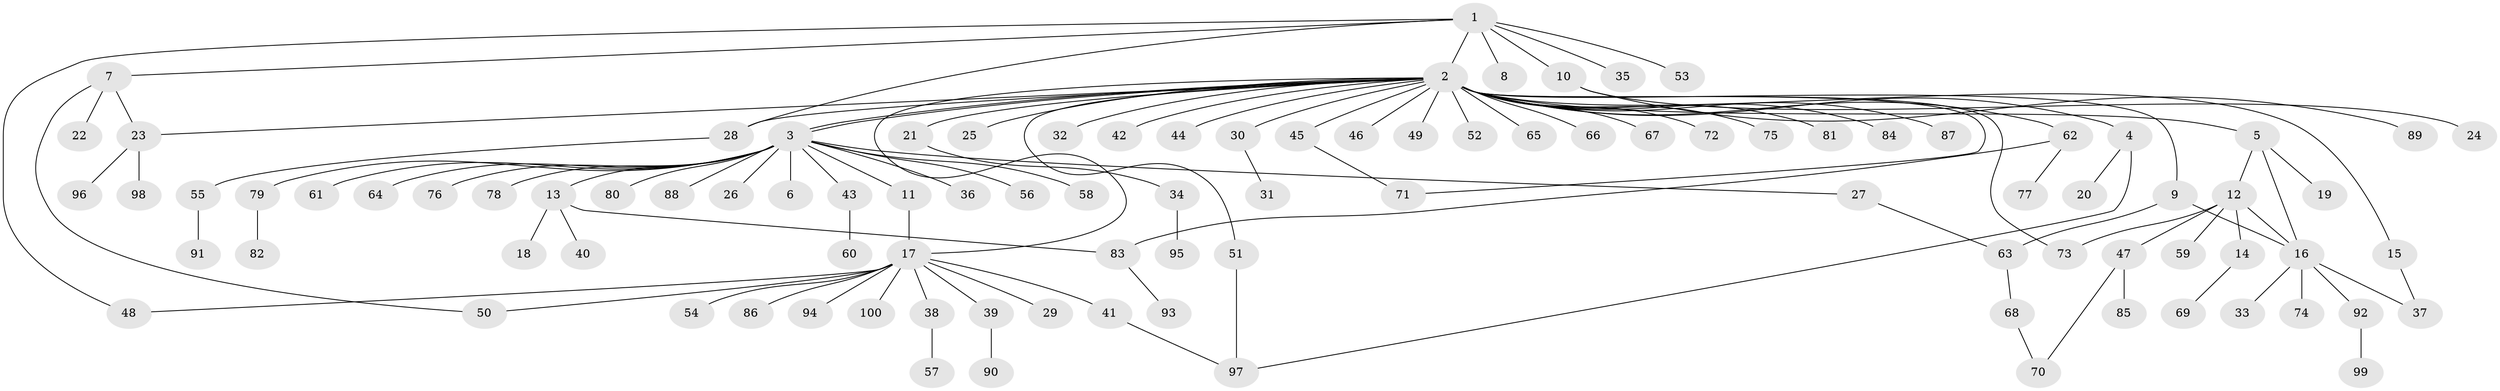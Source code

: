 // Generated by graph-tools (version 1.1) at 2025/11/02/21/25 10:11:09]
// undirected, 100 vertices, 115 edges
graph export_dot {
graph [start="1"]
  node [color=gray90,style=filled];
  1;
  2;
  3;
  4;
  5;
  6;
  7;
  8;
  9;
  10;
  11;
  12;
  13;
  14;
  15;
  16;
  17;
  18;
  19;
  20;
  21;
  22;
  23;
  24;
  25;
  26;
  27;
  28;
  29;
  30;
  31;
  32;
  33;
  34;
  35;
  36;
  37;
  38;
  39;
  40;
  41;
  42;
  43;
  44;
  45;
  46;
  47;
  48;
  49;
  50;
  51;
  52;
  53;
  54;
  55;
  56;
  57;
  58;
  59;
  60;
  61;
  62;
  63;
  64;
  65;
  66;
  67;
  68;
  69;
  70;
  71;
  72;
  73;
  74;
  75;
  76;
  77;
  78;
  79;
  80;
  81;
  82;
  83;
  84;
  85;
  86;
  87;
  88;
  89;
  90;
  91;
  92;
  93;
  94;
  95;
  96;
  97;
  98;
  99;
  100;
  1 -- 2;
  1 -- 7;
  1 -- 8;
  1 -- 10;
  1 -- 28;
  1 -- 35;
  1 -- 48;
  1 -- 53;
  2 -- 3;
  2 -- 3;
  2 -- 4;
  2 -- 5;
  2 -- 9;
  2 -- 15;
  2 -- 17;
  2 -- 21;
  2 -- 23;
  2 -- 25;
  2 -- 28;
  2 -- 30;
  2 -- 32;
  2 -- 42;
  2 -- 44;
  2 -- 45;
  2 -- 46;
  2 -- 49;
  2 -- 51;
  2 -- 52;
  2 -- 62;
  2 -- 65;
  2 -- 66;
  2 -- 67;
  2 -- 71;
  2 -- 72;
  2 -- 73;
  2 -- 75;
  2 -- 81;
  2 -- 84;
  2 -- 87;
  3 -- 6;
  3 -- 11;
  3 -- 13;
  3 -- 26;
  3 -- 27;
  3 -- 36;
  3 -- 43;
  3 -- 56;
  3 -- 58;
  3 -- 61;
  3 -- 64;
  3 -- 76;
  3 -- 78;
  3 -- 79;
  3 -- 80;
  3 -- 88;
  4 -- 20;
  4 -- 97;
  5 -- 12;
  5 -- 16;
  5 -- 19;
  7 -- 22;
  7 -- 23;
  7 -- 50;
  9 -- 16;
  9 -- 63;
  10 -- 24;
  10 -- 89;
  11 -- 17;
  12 -- 14;
  12 -- 16;
  12 -- 47;
  12 -- 59;
  12 -- 73;
  13 -- 18;
  13 -- 40;
  13 -- 83;
  14 -- 69;
  15 -- 37;
  16 -- 33;
  16 -- 37;
  16 -- 74;
  16 -- 92;
  17 -- 29;
  17 -- 38;
  17 -- 39;
  17 -- 41;
  17 -- 48;
  17 -- 50;
  17 -- 54;
  17 -- 86;
  17 -- 94;
  17 -- 100;
  21 -- 34;
  23 -- 96;
  23 -- 98;
  27 -- 63;
  28 -- 55;
  30 -- 31;
  34 -- 95;
  38 -- 57;
  39 -- 90;
  41 -- 97;
  43 -- 60;
  45 -- 71;
  47 -- 70;
  47 -- 85;
  51 -- 97;
  55 -- 91;
  62 -- 77;
  62 -- 83;
  63 -- 68;
  68 -- 70;
  79 -- 82;
  83 -- 93;
  92 -- 99;
}
